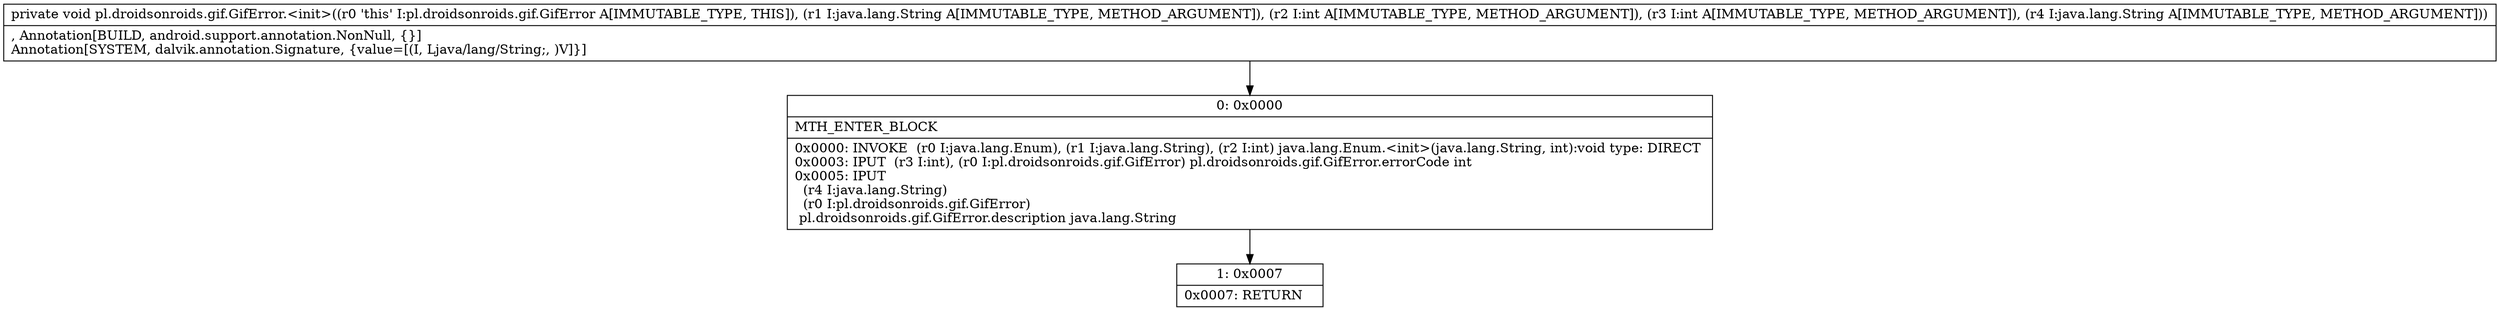 digraph "CFG forpl.droidsonroids.gif.GifError.\<init\>(Ljava\/lang\/String;IILjava\/lang\/String;)V" {
Node_0 [shape=record,label="{0\:\ 0x0000|MTH_ENTER_BLOCK\l|0x0000: INVOKE  (r0 I:java.lang.Enum), (r1 I:java.lang.String), (r2 I:int) java.lang.Enum.\<init\>(java.lang.String, int):void type: DIRECT \l0x0003: IPUT  (r3 I:int), (r0 I:pl.droidsonroids.gif.GifError) pl.droidsonroids.gif.GifError.errorCode int \l0x0005: IPUT  \l  (r4 I:java.lang.String)\l  (r0 I:pl.droidsonroids.gif.GifError)\l pl.droidsonroids.gif.GifError.description java.lang.String \l}"];
Node_1 [shape=record,label="{1\:\ 0x0007|0x0007: RETURN   \l}"];
MethodNode[shape=record,label="{private void pl.droidsonroids.gif.GifError.\<init\>((r0 'this' I:pl.droidsonroids.gif.GifError A[IMMUTABLE_TYPE, THIS]), (r1 I:java.lang.String A[IMMUTABLE_TYPE, METHOD_ARGUMENT]), (r2 I:int A[IMMUTABLE_TYPE, METHOD_ARGUMENT]), (r3 I:int A[IMMUTABLE_TYPE, METHOD_ARGUMENT]), (r4 I:java.lang.String A[IMMUTABLE_TYPE, METHOD_ARGUMENT]))  | , Annotation[BUILD, android.support.annotation.NonNull, \{\}]\lAnnotation[SYSTEM, dalvik.annotation.Signature, \{value=[(I, Ljava\/lang\/String;, )V]\}]\l}"];
MethodNode -> Node_0;
Node_0 -> Node_1;
}

